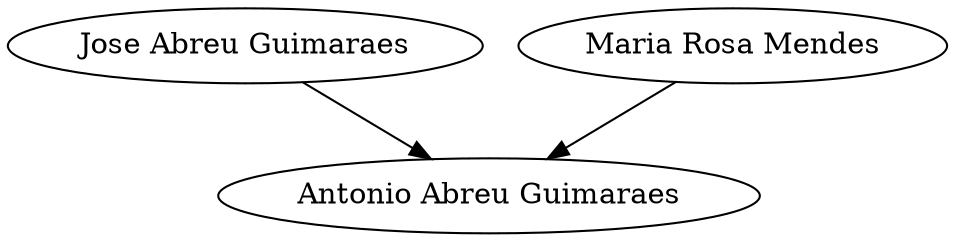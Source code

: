 // Árvore genealógica
digraph {
	1 [label="Antonio Abreu Guimaraes"]
	2 [label="Jose Abreu Guimaraes"]
	3 [label="Maria Rosa Mendes"]
	2 -> 1
	3 -> 1
}
